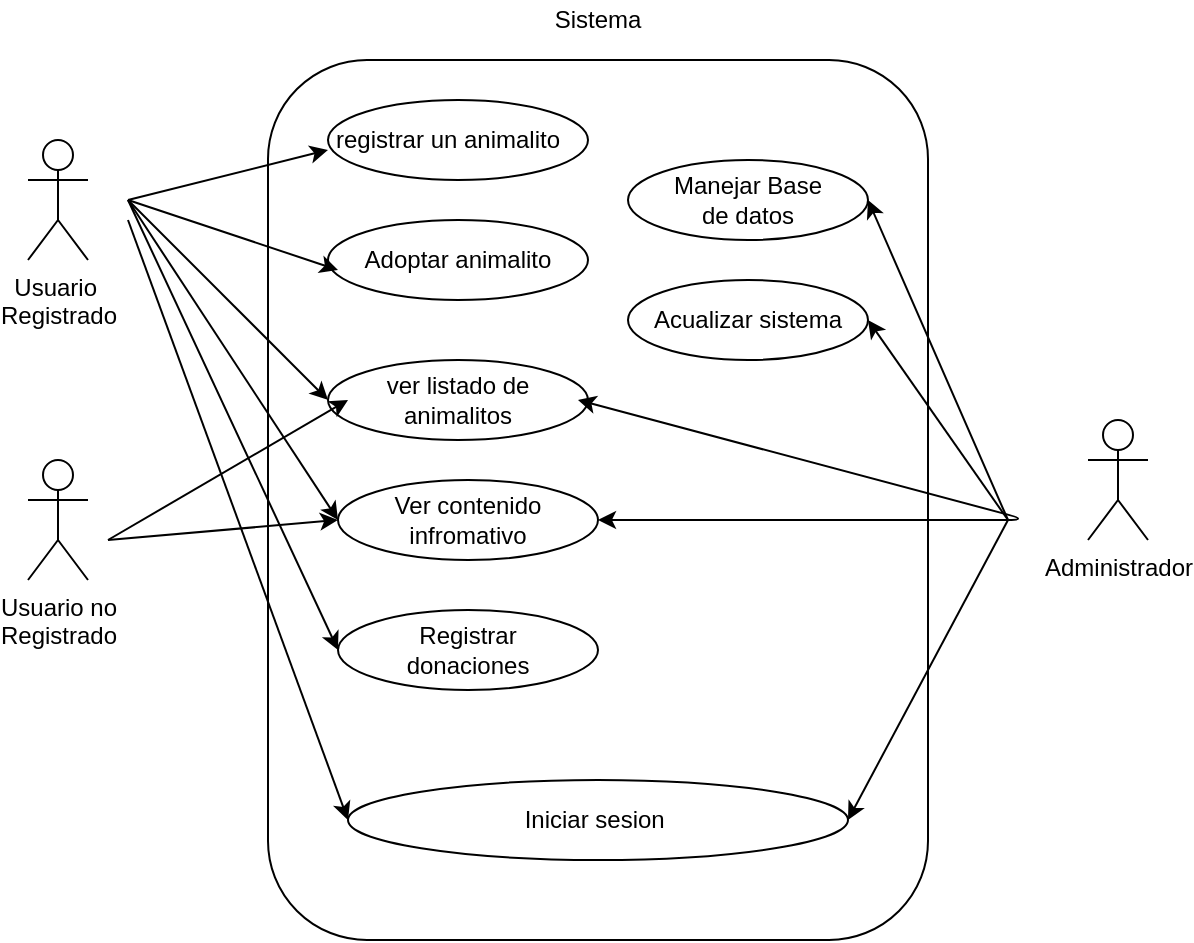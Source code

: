 <mxfile version="13.6.6" type="github">
  <diagram id="0JcpLyOJBkAHkDQLnSKv" name="Page-1">
    <mxGraphModel dx="701" dy="391" grid="1" gridSize="10" guides="1" tooltips="1" connect="1" arrows="1" fold="1" page="1" pageScale="1" pageWidth="827" pageHeight="1169" math="0" shadow="0">
      <root>
        <mxCell id="0" />
        <mxCell id="1" parent="0" />
        <mxCell id="T_L8gjn1Xg-bDKmNugly-27" value="" style="rounded=1;whiteSpace=wrap;html=1;" vertex="1" parent="1">
          <mxGeometry x="190" y="270" width="330" height="440" as="geometry" />
        </mxCell>
        <mxCell id="T_L8gjn1Xg-bDKmNugly-1" value="Usuario&amp;nbsp;&lt;br&gt;Registrado" style="shape=umlActor;verticalLabelPosition=bottom;verticalAlign=top;html=1;outlineConnect=0;" vertex="1" parent="1">
          <mxGeometry x="70" y="310" width="30" height="60" as="geometry" />
        </mxCell>
        <mxCell id="T_L8gjn1Xg-bDKmNugly-2" value="Usuario no&lt;br&gt;Registrado" style="shape=umlActor;verticalLabelPosition=bottom;verticalAlign=top;html=1;outlineConnect=0;" vertex="1" parent="1">
          <mxGeometry x="70" y="470" width="30" height="60" as="geometry" />
        </mxCell>
        <mxCell id="T_L8gjn1Xg-bDKmNugly-3" value="Administrador" style="shape=umlActor;verticalLabelPosition=bottom;verticalAlign=top;html=1;outlineConnect=0;" vertex="1" parent="1">
          <mxGeometry x="600" y="450" width="30" height="60" as="geometry" />
        </mxCell>
        <mxCell id="T_L8gjn1Xg-bDKmNugly-7" value="" style="ellipse;whiteSpace=wrap;html=1;" vertex="1" parent="1">
          <mxGeometry x="220" y="290" width="130" height="40" as="geometry" />
        </mxCell>
        <mxCell id="T_L8gjn1Xg-bDKmNugly-10" value="registrar un animalito" style="text;html=1;strokeColor=none;fillColor=none;align=center;verticalAlign=middle;whiteSpace=wrap;rounded=0;" vertex="1" parent="1">
          <mxGeometry x="220" y="300" width="120" height="20" as="geometry" />
        </mxCell>
        <mxCell id="T_L8gjn1Xg-bDKmNugly-11" value="" style="ellipse;whiteSpace=wrap;html=1;" vertex="1" parent="1">
          <mxGeometry x="220" y="350" width="130" height="40" as="geometry" />
        </mxCell>
        <mxCell id="T_L8gjn1Xg-bDKmNugly-12" value="Adoptar animalito" style="text;html=1;strokeColor=none;fillColor=none;align=center;verticalAlign=middle;whiteSpace=wrap;rounded=0;" vertex="1" parent="1">
          <mxGeometry x="225" y="360" width="120" height="20" as="geometry" />
        </mxCell>
        <mxCell id="T_L8gjn1Xg-bDKmNugly-13" value="" style="ellipse;whiteSpace=wrap;html=1;" vertex="1" parent="1">
          <mxGeometry x="220" y="420" width="130" height="40" as="geometry" />
        </mxCell>
        <mxCell id="T_L8gjn1Xg-bDKmNugly-14" value="ver listado de animalitos" style="text;html=1;strokeColor=none;fillColor=none;align=center;verticalAlign=middle;whiteSpace=wrap;rounded=0;" vertex="1" parent="1">
          <mxGeometry x="225" y="430" width="120" height="20" as="geometry" />
        </mxCell>
        <mxCell id="T_L8gjn1Xg-bDKmNugly-15" value="Iniciar sesion&amp;nbsp;" style="ellipse;whiteSpace=wrap;html=1;" vertex="1" parent="1">
          <mxGeometry x="230" y="630" width="250" height="40" as="geometry" />
        </mxCell>
        <mxCell id="T_L8gjn1Xg-bDKmNugly-16" value="" style="ellipse;whiteSpace=wrap;html=1;" vertex="1" parent="1">
          <mxGeometry x="225" y="545" width="130" height="40" as="geometry" />
        </mxCell>
        <mxCell id="T_L8gjn1Xg-bDKmNugly-22" value="Registrar donaciones" style="text;html=1;strokeColor=none;fillColor=none;align=center;verticalAlign=middle;whiteSpace=wrap;rounded=0;" vertex="1" parent="1">
          <mxGeometry x="270" y="555" width="40" height="20" as="geometry" />
        </mxCell>
        <mxCell id="T_L8gjn1Xg-bDKmNugly-23" value="Manejar Base &lt;br&gt;de datos" style="ellipse;whiteSpace=wrap;html=1;" vertex="1" parent="1">
          <mxGeometry x="370" y="320" width="120" height="40" as="geometry" />
        </mxCell>
        <mxCell id="T_L8gjn1Xg-bDKmNugly-24" value="Acualizar sistema" style="ellipse;whiteSpace=wrap;html=1;" vertex="1" parent="1">
          <mxGeometry x="370" y="380" width="120" height="40" as="geometry" />
        </mxCell>
        <mxCell id="T_L8gjn1Xg-bDKmNugly-25" value="Ver contenido infromativo" style="ellipse;whiteSpace=wrap;html=1;" vertex="1" parent="1">
          <mxGeometry x="225" y="480" width="130" height="40" as="geometry" />
        </mxCell>
        <mxCell id="T_L8gjn1Xg-bDKmNugly-28" value="Sistema" style="text;html=1;strokeColor=none;fillColor=none;align=center;verticalAlign=middle;whiteSpace=wrap;rounded=0;" vertex="1" parent="1">
          <mxGeometry x="310" y="240" width="90" height="20" as="geometry" />
        </mxCell>
        <mxCell id="T_L8gjn1Xg-bDKmNugly-36" value="" style="endArrow=classic;html=1;entryX=0;entryY=0.75;entryDx=0;entryDy=0;" edge="1" parent="1" target="T_L8gjn1Xg-bDKmNugly-10">
          <mxGeometry width="50" height="50" relative="1" as="geometry">
            <mxPoint x="120" y="340" as="sourcePoint" />
            <mxPoint x="230" y="440" as="targetPoint" />
          </mxGeometry>
        </mxCell>
        <mxCell id="T_L8gjn1Xg-bDKmNugly-38" value="" style="endArrow=classic;html=1;entryX=0;entryY=0.75;entryDx=0;entryDy=0;" edge="1" parent="1" target="T_L8gjn1Xg-bDKmNugly-12">
          <mxGeometry width="50" height="50" relative="1" as="geometry">
            <mxPoint x="120" y="340" as="sourcePoint" />
            <mxPoint x="230" y="440" as="targetPoint" />
          </mxGeometry>
        </mxCell>
        <mxCell id="T_L8gjn1Xg-bDKmNugly-40" value="" style="endArrow=classic;html=1;entryX=0;entryY=0.5;entryDx=0;entryDy=0;" edge="1" parent="1" target="T_L8gjn1Xg-bDKmNugly-13">
          <mxGeometry width="50" height="50" relative="1" as="geometry">
            <mxPoint x="120" y="340" as="sourcePoint" />
            <mxPoint x="230" y="440" as="targetPoint" />
          </mxGeometry>
        </mxCell>
        <mxCell id="T_L8gjn1Xg-bDKmNugly-41" value="" style="endArrow=classic;html=1;entryX=0;entryY=0.5;entryDx=0;entryDy=0;" edge="1" parent="1" target="T_L8gjn1Xg-bDKmNugly-25">
          <mxGeometry width="50" height="50" relative="1" as="geometry">
            <mxPoint x="120" y="340" as="sourcePoint" />
            <mxPoint x="230" y="440" as="targetPoint" />
          </mxGeometry>
        </mxCell>
        <mxCell id="T_L8gjn1Xg-bDKmNugly-42" value="" style="endArrow=classic;html=1;entryX=0;entryY=0.5;entryDx=0;entryDy=0;" edge="1" parent="1" target="T_L8gjn1Xg-bDKmNugly-16">
          <mxGeometry width="50" height="50" relative="1" as="geometry">
            <mxPoint x="120" y="340" as="sourcePoint" />
            <mxPoint x="230" y="440" as="targetPoint" />
          </mxGeometry>
        </mxCell>
        <mxCell id="T_L8gjn1Xg-bDKmNugly-44" value="" style="endArrow=classic;html=1;entryX=0;entryY=0.5;entryDx=0;entryDy=0;" edge="1" parent="1" target="T_L8gjn1Xg-bDKmNugly-15">
          <mxGeometry width="50" height="50" relative="1" as="geometry">
            <mxPoint x="120" y="350" as="sourcePoint" />
            <mxPoint x="230" y="440" as="targetPoint" />
          </mxGeometry>
        </mxCell>
        <mxCell id="T_L8gjn1Xg-bDKmNugly-46" value="" style="endArrow=classic;html=1;" edge="1" parent="1">
          <mxGeometry width="50" height="50" relative="1" as="geometry">
            <mxPoint x="110" y="510" as="sourcePoint" />
            <mxPoint x="230" y="440" as="targetPoint" />
          </mxGeometry>
        </mxCell>
        <mxCell id="T_L8gjn1Xg-bDKmNugly-47" value="" style="endArrow=classic;html=1;entryX=0;entryY=0.5;entryDx=0;entryDy=0;" edge="1" parent="1" target="T_L8gjn1Xg-bDKmNugly-25">
          <mxGeometry width="50" height="50" relative="1" as="geometry">
            <mxPoint x="110" y="510" as="sourcePoint" />
            <mxPoint x="230" y="440" as="targetPoint" />
          </mxGeometry>
        </mxCell>
        <mxCell id="T_L8gjn1Xg-bDKmNugly-48" value="" style="endArrow=classic;html=1;entryX=1;entryY=0.5;entryDx=0;entryDy=0;" edge="1" parent="1" target="T_L8gjn1Xg-bDKmNugly-23">
          <mxGeometry width="50" height="50" relative="1" as="geometry">
            <mxPoint x="560" y="500" as="sourcePoint" />
            <mxPoint x="230" y="440" as="targetPoint" />
          </mxGeometry>
        </mxCell>
        <mxCell id="T_L8gjn1Xg-bDKmNugly-49" value="" style="endArrow=classic;html=1;entryX=1;entryY=0.5;entryDx=0;entryDy=0;" edge="1" parent="1" target="T_L8gjn1Xg-bDKmNugly-24">
          <mxGeometry width="50" height="50" relative="1" as="geometry">
            <mxPoint x="560" y="500" as="sourcePoint" />
            <mxPoint x="230" y="440" as="targetPoint" />
          </mxGeometry>
        </mxCell>
        <mxCell id="T_L8gjn1Xg-bDKmNugly-50" value="" style="endArrow=classic;html=1;entryX=1;entryY=0.5;entryDx=0;entryDy=0;" edge="1" parent="1" target="T_L8gjn1Xg-bDKmNugly-15">
          <mxGeometry width="50" height="50" relative="1" as="geometry">
            <mxPoint x="560" y="500" as="sourcePoint" />
            <mxPoint x="230" y="440" as="targetPoint" />
          </mxGeometry>
        </mxCell>
        <mxCell id="T_L8gjn1Xg-bDKmNugly-51" value="" style="endArrow=classic;startArrow=classic;html=1;entryX=1;entryY=0.5;entryDx=0;entryDy=0;exitX=1;exitY=0.5;exitDx=0;exitDy=0;" edge="1" parent="1" source="T_L8gjn1Xg-bDKmNugly-14" target="T_L8gjn1Xg-bDKmNugly-25">
          <mxGeometry width="50" height="50" relative="1" as="geometry">
            <mxPoint x="388" y="545" as="sourcePoint" />
            <mxPoint x="438" y="495" as="targetPoint" />
            <Array as="points">
              <mxPoint x="570" y="500" />
            </Array>
          </mxGeometry>
        </mxCell>
      </root>
    </mxGraphModel>
  </diagram>
</mxfile>

